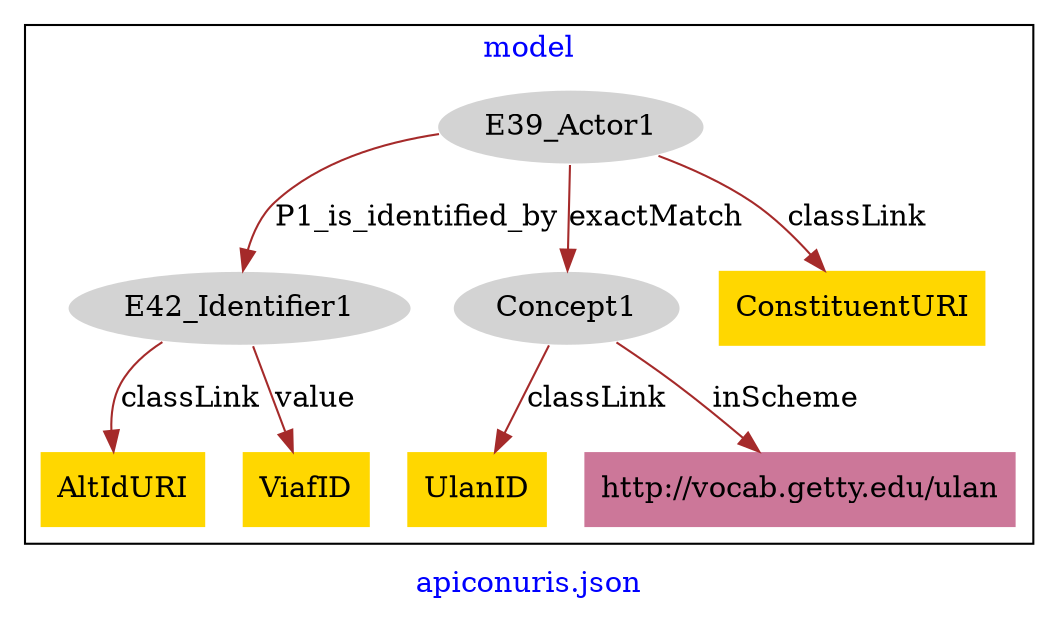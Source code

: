 digraph n0 {
fontcolor="blue"
remincross="true"
label="apiconuris.json"
subgraph cluster {
label="model"
n2[style="filled",color="white",fillcolor="lightgray",label="E39_Actor1"];
n3[style="filled",color="white",fillcolor="lightgray",label="E42_Identifier1"];
n4[style="filled",color="white",fillcolor="lightgray",label="Concept1"];
n5[shape="plaintext",style="filled",fillcolor="gold",label="ConstituentURI"];
n6[shape="plaintext",style="filled",fillcolor="gold",label="AltIdURI"];
n7[shape="plaintext",style="filled",fillcolor="gold",label="UlanID"];
n8[shape="plaintext",style="filled",fillcolor="gold",label="ViafID"];
n9[shape="plaintext",style="filled",fillcolor="#CC7799",label="http://vocab.getty.edu/ulan"];
}
n2 -> n3[color="brown",fontcolor="black",label="P1_is_identified_by"]
n2 -> n4[color="brown",fontcolor="black",label="exactMatch"]
n2 -> n5[color="brown",fontcolor="black",label="classLink"]
n3 -> n6[color="brown",fontcolor="black",label="classLink"]
n4 -> n7[color="brown",fontcolor="black",label="classLink"]
n3 -> n8[color="brown",fontcolor="black",label="value"]
n4 -> n9[color="brown",fontcolor="black",label="inScheme"]
}
